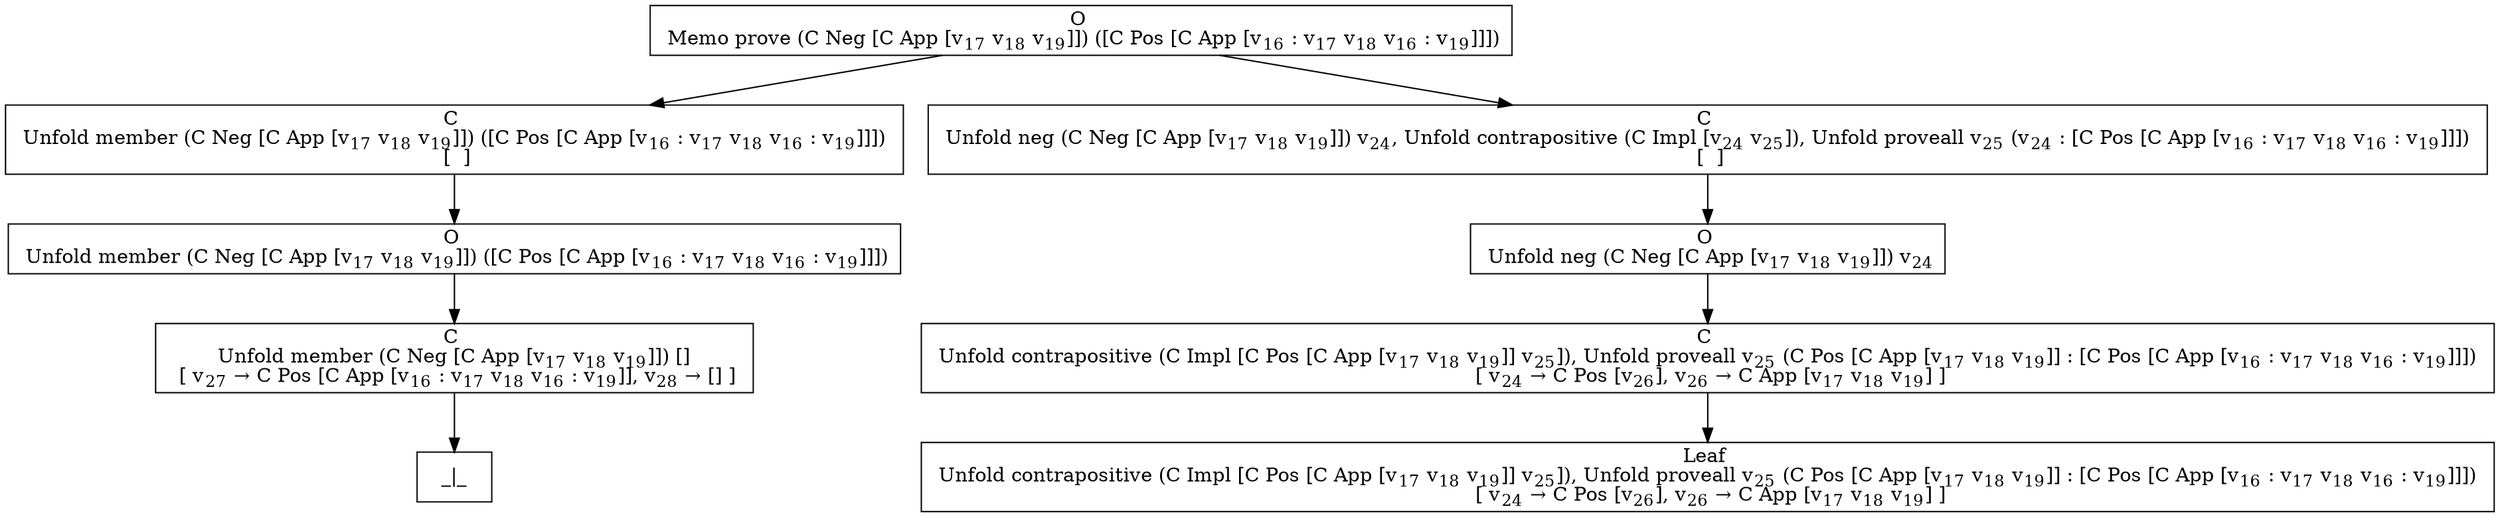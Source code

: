digraph {
    graph [rankdir=TB
          ,bgcolor=transparent];
    node [shape=box
         ,fillcolor=white
         ,style=filled];
    0 [label=<O <BR/> Memo prove (C Neg [C App [v<SUB>17</SUB> v<SUB>18</SUB> v<SUB>19</SUB>]]) ([C Pos [C App [v<SUB>16</SUB> : v<SUB>17</SUB> v<SUB>18</SUB> v<SUB>16</SUB> : v<SUB>19</SUB>]]])>];
    1 [label=<C <BR/> Unfold member (C Neg [C App [v<SUB>17</SUB> v<SUB>18</SUB> v<SUB>19</SUB>]]) ([C Pos [C App [v<SUB>16</SUB> : v<SUB>17</SUB> v<SUB>18</SUB> v<SUB>16</SUB> : v<SUB>19</SUB>]]]) <BR/>  [  ] >];
    2 [label=<C <BR/> Unfold neg (C Neg [C App [v<SUB>17</SUB> v<SUB>18</SUB> v<SUB>19</SUB>]]) v<SUB>24</SUB>, Unfold contrapositive (C Impl [v<SUB>24</SUB> v<SUB>25</SUB>]), Unfold proveall v<SUB>25</SUB> (v<SUB>24</SUB> : [C Pos [C App [v<SUB>16</SUB> : v<SUB>17</SUB> v<SUB>18</SUB> v<SUB>16</SUB> : v<SUB>19</SUB>]]]) <BR/>  [  ] >];
    3 [label=<O <BR/> Unfold member (C Neg [C App [v<SUB>17</SUB> v<SUB>18</SUB> v<SUB>19</SUB>]]) ([C Pos [C App [v<SUB>16</SUB> : v<SUB>17</SUB> v<SUB>18</SUB> v<SUB>16</SUB> : v<SUB>19</SUB>]]])>];
    4 [label=<C <BR/> Unfold member (C Neg [C App [v<SUB>17</SUB> v<SUB>18</SUB> v<SUB>19</SUB>]]) [] <BR/>  [ v<SUB>27</SUB> &rarr; C Pos [C App [v<SUB>16</SUB> : v<SUB>17</SUB> v<SUB>18</SUB> v<SUB>16</SUB> : v<SUB>19</SUB>]], v<SUB>28</SUB> &rarr; [] ] >];
    5 [label=<_|_>];
    6 [label=<O <BR/> Unfold neg (C Neg [C App [v<SUB>17</SUB> v<SUB>18</SUB> v<SUB>19</SUB>]]) v<SUB>24</SUB>>];
    7 [label=<C <BR/> Unfold contrapositive (C Impl [C Pos [C App [v<SUB>17</SUB> v<SUB>18</SUB> v<SUB>19</SUB>]] v<SUB>25</SUB>]), Unfold proveall v<SUB>25</SUB> (C Pos [C App [v<SUB>17</SUB> v<SUB>18</SUB> v<SUB>19</SUB>]] : [C Pos [C App [v<SUB>16</SUB> : v<SUB>17</SUB> v<SUB>18</SUB> v<SUB>16</SUB> : v<SUB>19</SUB>]]]) <BR/>  [ v<SUB>24</SUB> &rarr; C Pos [v<SUB>26</SUB>], v<SUB>26</SUB> &rarr; C App [v<SUB>17</SUB> v<SUB>18</SUB> v<SUB>19</SUB>] ] >];
    8 [label=<Leaf <BR/> Unfold contrapositive (C Impl [C Pos [C App [v<SUB>17</SUB> v<SUB>18</SUB> v<SUB>19</SUB>]] v<SUB>25</SUB>]), Unfold proveall v<SUB>25</SUB> (C Pos [C App [v<SUB>17</SUB> v<SUB>18</SUB> v<SUB>19</SUB>]] : [C Pos [C App [v<SUB>16</SUB> : v<SUB>17</SUB> v<SUB>18</SUB> v<SUB>16</SUB> : v<SUB>19</SUB>]]]) <BR/>  [ v<SUB>24</SUB> &rarr; C Pos [v<SUB>26</SUB>], v<SUB>26</SUB> &rarr; C App [v<SUB>17</SUB> v<SUB>18</SUB> v<SUB>19</SUB>] ] >];
    0 -> 1 [label=""];
    0 -> 2 [label=""];
    1 -> 3 [label=""];
    2 -> 6 [label=""];
    3 -> 4 [label=""];
    4 -> 5 [label=""];
    6 -> 7 [label=""];
    7 -> 8 [label=""];
}